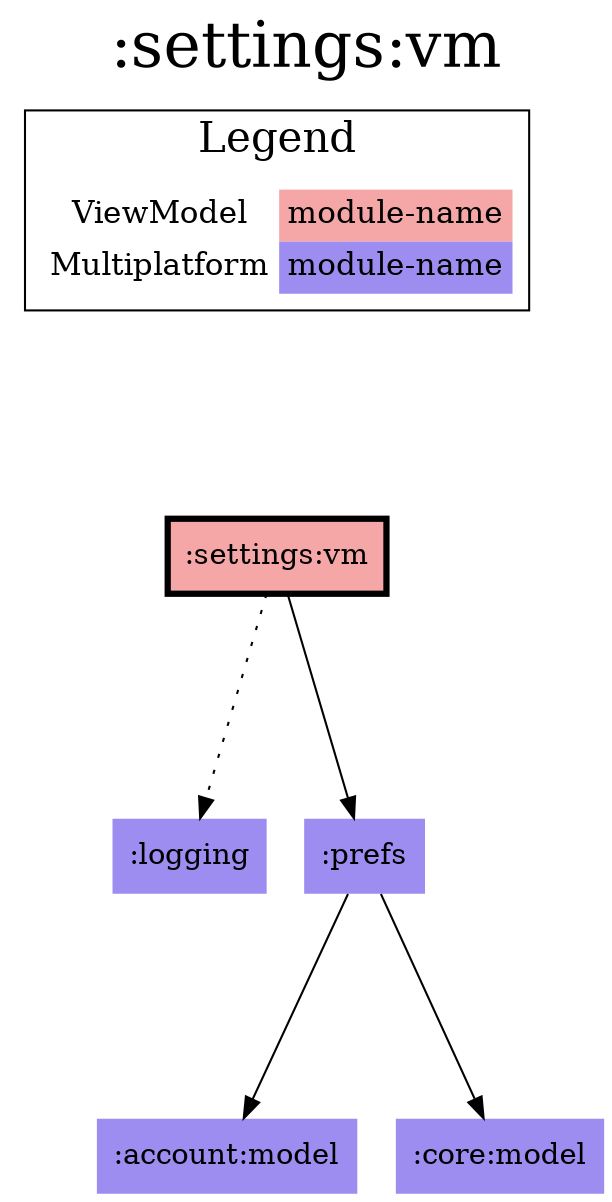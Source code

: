 digraph {
edge ["dir"="forward"]
graph ["dpi"="100","label"=":settings:vm","labelloc"="t","fontsize"="30","ranksep"="1.5","rankdir"="TB"]
node ["style"="filled"]
":account:model" ["fillcolor"="#9D8DF1","shape"="none"]
":core:model" ["fillcolor"="#9D8DF1","shape"="none"]
":logging" ["fillcolor"="#9D8DF1","shape"="none"]
":prefs" ["fillcolor"="#9D8DF1","shape"="none"]
":settings:vm" ["fillcolor"="#F5A6A6","color"="black","penwidth"="3","shape"="box"]
{
edge ["dir"="none"]
graph ["rank"="same"]
":settings:vm"
}
":prefs" -> ":account:model"
":prefs" -> ":core:model"
":settings:vm" -> ":logging" ["style"="dotted"]
":settings:vm" -> ":prefs"
subgraph "cluster_legend" {
edge ["dir"="none"]
graph ["label"="Legend","fontsize"="20"]
"Legend" ["style"="filled","fillcolor"="#FFFFFF","shape"="none","margin"="0","fontsize"="15","label"=<
<TABLE BORDER="0" CELLBORDER="0" CELLSPACING="0" CELLPADDING="4">
<TR><TD>ViewModel</TD><TD BGCOLOR="#F5A6A6">module-name</TD></TR>
<TR><TD>Multiplatform</TD><TD BGCOLOR="#9D8DF1">module-name</TD></TR>
</TABLE>
>]
} -> ":settings:vm" ["style"="invis"]
}
